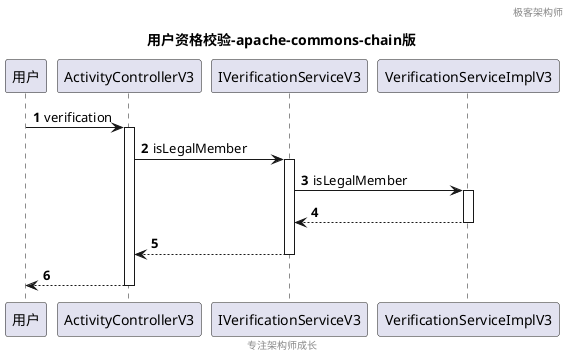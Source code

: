 @startuml
header 极客架构师
footer 专注架构师成长
title 用户资格校验-apache-commons-chain版
autonumber
participant 用户
用户 -> ActivityControllerV3 : verification
activate ActivityControllerV3
ActivityControllerV3 -> IVerificationServiceV3 : isLegalMember
activate IVerificationServiceV3
IVerificationServiceV3 -> VerificationServiceImplV3 : isLegalMember
activate VerificationServiceImplV3
VerificationServiceImplV3 --> IVerificationServiceV3
deactivate VerificationServiceImplV3
IVerificationServiceV3 --> ActivityControllerV3
deactivate IVerificationServiceV3
return
@enduml